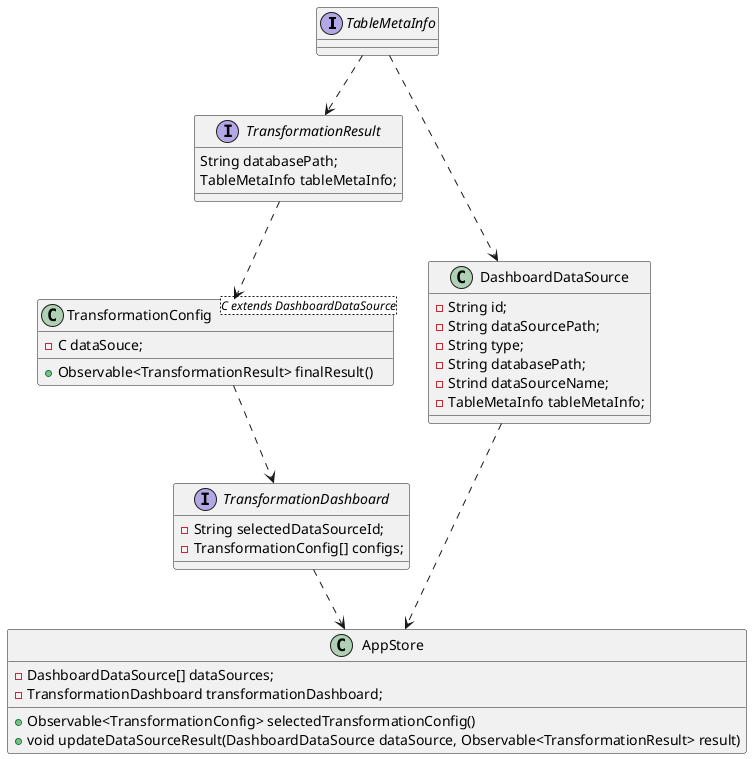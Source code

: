 @startuml original structure

interface TableMetaInfo {

}

interface TransformationResult {
    String databasePath;
    TableMetaInfo tableMetaInfo;
}

class DashboardDataSource {
    -String id;
    -String dataSourcePath;
    -String type;
    -String databasePath;
    -Strind dataSourceName;
    -TableMetaInfo tableMetaInfo;
}

TableMetaInfo ..> TransformationResult
TableMetaInfo ..> DashboardDataSource

class TransformationConfig<C extends DashboardDataSource> {
    -C dataSouce;

    +Observable<TransformationResult> finalResult()
}
TransformationResult ..> TransformationConfig

interface TransformationDashboard {
    -String selectedDataSourceId;
    -TransformationConfig[] configs;
}

TransformationConfig ..> TransformationDashboard
class AppStore {
    -DashboardDataSource[] dataSources;
    -TransformationDashboard transformationDashboard;

    +Observable<TransformationConfig> selectedTransformationConfig()
    +void updateDataSourceResult(DashboardDataSource dataSource, Observable<TransformationResult> result)
}

TransformationDashboard ..> AppStore
DashboardDataSource ..> AppStore
@enduml